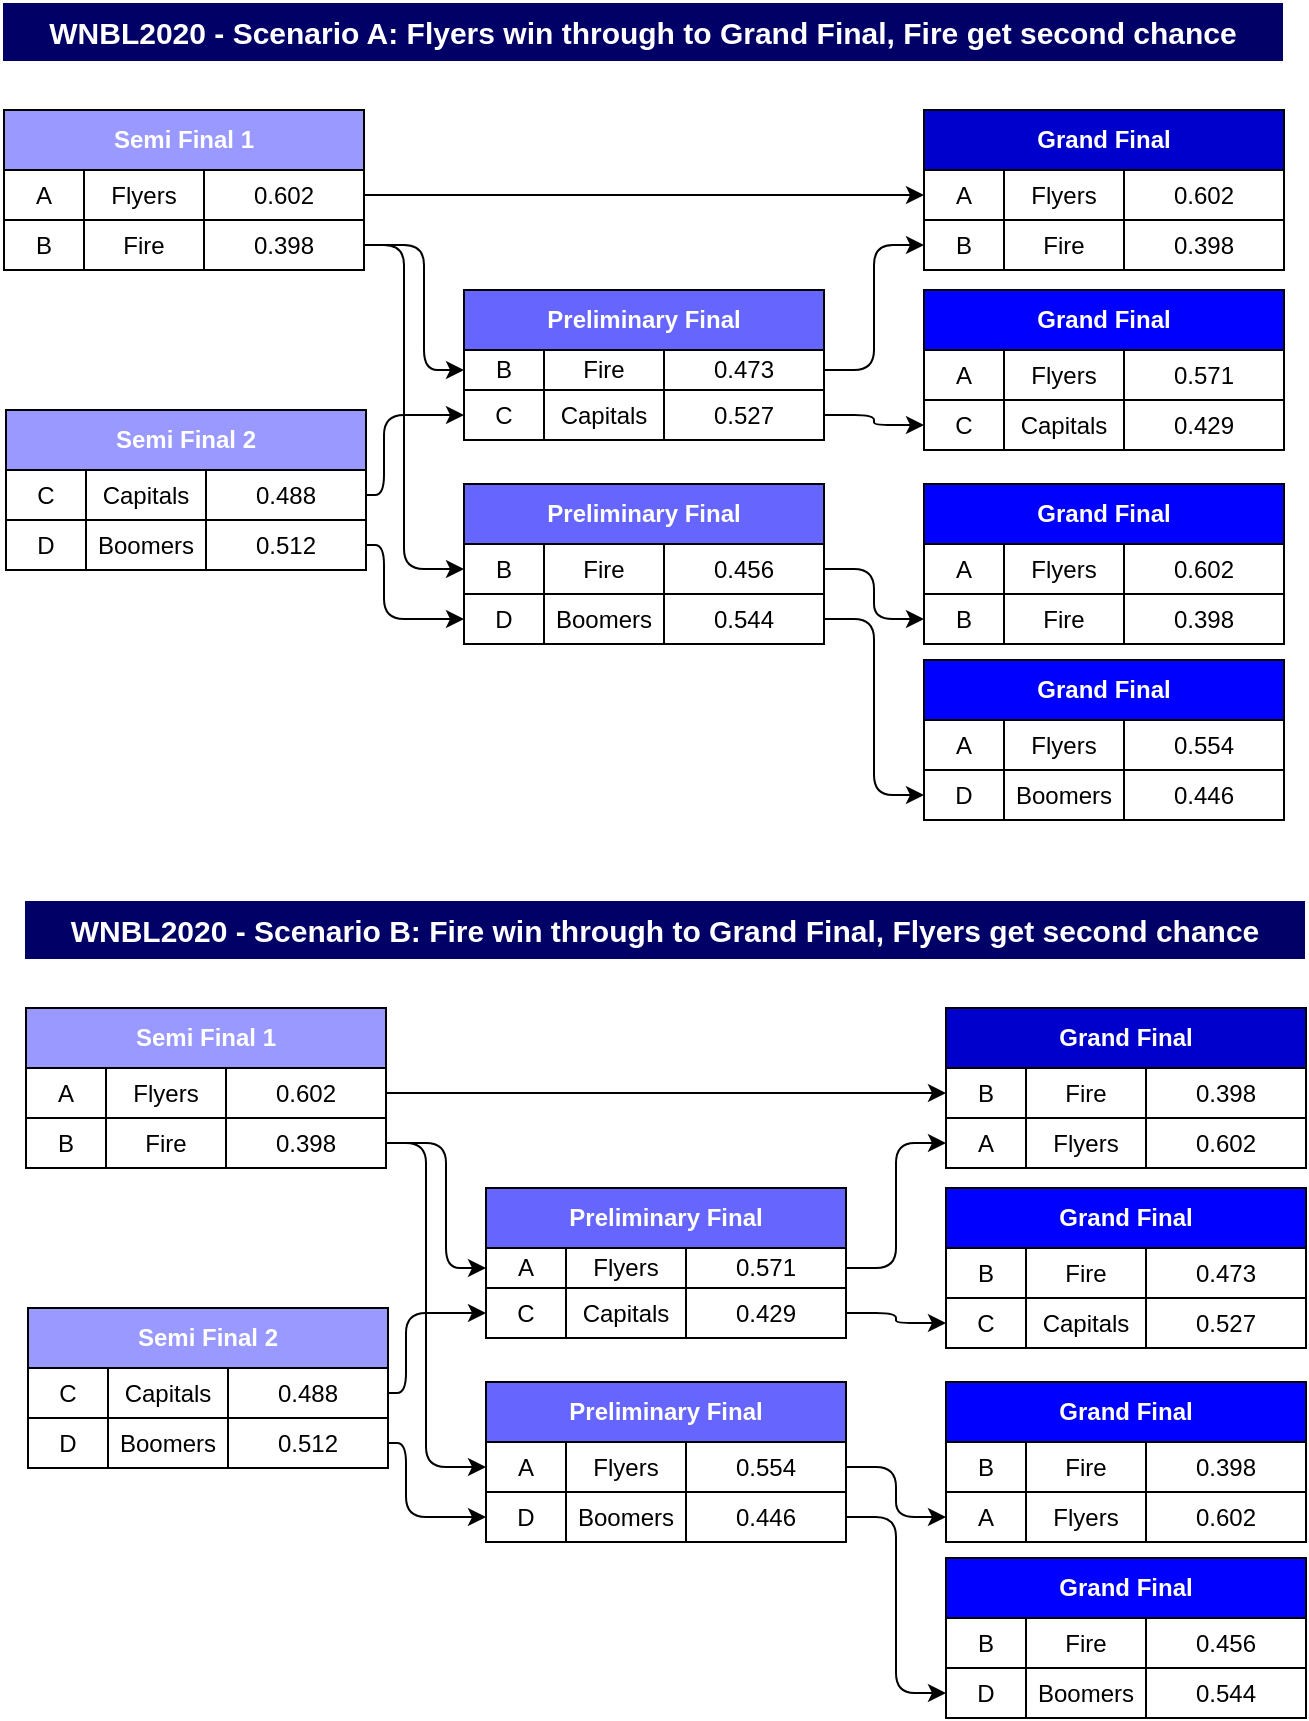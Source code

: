 <mxfile version="13.9.9" type="device"><diagram id="-s04s5UIccbkGPF2qlqy" name="Page-1"><mxGraphModel dx="1086" dy="846" grid="0" gridSize="10" guides="1" tooltips="1" connect="1" arrows="1" fold="1" page="1" pageScale="1" pageWidth="827" pageHeight="1169" math="0" shadow="0"><root><mxCell id="0"/><mxCell id="1" parent="0"/><mxCell id="rZECUO4Jh04icBhuW293-1" value="Semi Final 1" style="shape=table;html=1;whiteSpace=wrap;startSize=30;container=1;collapsible=0;childLayout=tableLayout;fontStyle=1;align=center;fontColor=#FFFFFF;fillColor=#9999FF;" parent="1" vertex="1"><mxGeometry x="30" y="70" width="180" height="80" as="geometry"/></mxCell><mxCell id="rZECUO4Jh04icBhuW293-2" value="" style="shape=partialRectangle;html=1;whiteSpace=wrap;collapsible=0;dropTarget=0;pointerEvents=0;fillColor=none;top=0;left=0;bottom=0;right=0;points=[[0,0.5],[1,0.5]];portConstraint=eastwest;" parent="rZECUO4Jh04icBhuW293-1" vertex="1"><mxGeometry y="30" width="180" height="25" as="geometry"/></mxCell><mxCell id="rZECUO4Jh04icBhuW293-3" value="A" style="shape=partialRectangle;html=1;whiteSpace=wrap;connectable=0;fillColor=none;top=0;left=0;bottom=0;right=0;overflow=hidden;" parent="rZECUO4Jh04icBhuW293-2" vertex="1"><mxGeometry width="40" height="25" as="geometry"/></mxCell><mxCell id="rZECUO4Jh04icBhuW293-4" value="Flyers" style="shape=partialRectangle;html=1;whiteSpace=wrap;connectable=0;fillColor=none;top=0;left=0;bottom=0;right=0;overflow=hidden;" parent="rZECUO4Jh04icBhuW293-2" vertex="1"><mxGeometry x="40" width="60" height="25" as="geometry"/></mxCell><mxCell id="rZECUO4Jh04icBhuW293-5" value="0.602" style="shape=partialRectangle;html=1;whiteSpace=wrap;connectable=0;fillColor=none;top=0;left=0;bottom=0;right=0;overflow=hidden;" parent="rZECUO4Jh04icBhuW293-2" vertex="1"><mxGeometry x="100" width="80" height="25" as="geometry"/></mxCell><mxCell id="rZECUO4Jh04icBhuW293-6" value="" style="shape=partialRectangle;html=1;whiteSpace=wrap;collapsible=0;dropTarget=0;pointerEvents=0;fillColor=none;top=0;left=0;bottom=0;right=0;points=[[0,0.5],[1,0.5]];portConstraint=eastwest;" parent="rZECUO4Jh04icBhuW293-1" vertex="1"><mxGeometry y="55" width="180" height="25" as="geometry"/></mxCell><mxCell id="rZECUO4Jh04icBhuW293-7" value="B" style="shape=partialRectangle;html=1;whiteSpace=wrap;connectable=0;fillColor=none;top=0;left=0;bottom=0;right=0;overflow=hidden;" parent="rZECUO4Jh04icBhuW293-6" vertex="1"><mxGeometry width="40" height="25" as="geometry"/></mxCell><mxCell id="rZECUO4Jh04icBhuW293-8" value="Fire" style="shape=partialRectangle;html=1;whiteSpace=wrap;connectable=0;fillColor=none;top=0;left=0;bottom=0;right=0;overflow=hidden;" parent="rZECUO4Jh04icBhuW293-6" vertex="1"><mxGeometry x="40" width="60" height="25" as="geometry"/></mxCell><mxCell id="rZECUO4Jh04icBhuW293-9" value="0.398" style="shape=partialRectangle;html=1;whiteSpace=wrap;connectable=0;fillColor=none;top=0;left=0;bottom=0;right=0;overflow=hidden;" parent="rZECUO4Jh04icBhuW293-6" vertex="1"><mxGeometry x="100" width="80" height="25" as="geometry"/></mxCell><mxCell id="rZECUO4Jh04icBhuW293-14" value="Semi Final 2" style="shape=table;html=1;whiteSpace=wrap;startSize=30;container=1;collapsible=0;childLayout=tableLayout;fontStyle=1;align=center;fontColor=#FFFFFF;fillColor=#9999FF;" parent="1" vertex="1"><mxGeometry x="31" y="220" width="180" height="80" as="geometry"/></mxCell><mxCell id="rZECUO4Jh04icBhuW293-15" value="" style="shape=partialRectangle;html=1;whiteSpace=wrap;collapsible=0;dropTarget=0;pointerEvents=0;fillColor=none;top=0;left=0;bottom=0;right=0;points=[[0,0.5],[1,0.5]];portConstraint=eastwest;" parent="rZECUO4Jh04icBhuW293-14" vertex="1"><mxGeometry y="30" width="180" height="25" as="geometry"/></mxCell><mxCell id="rZECUO4Jh04icBhuW293-16" value="C" style="shape=partialRectangle;html=1;whiteSpace=wrap;connectable=0;fillColor=none;top=0;left=0;bottom=0;right=0;overflow=hidden;" parent="rZECUO4Jh04icBhuW293-15" vertex="1"><mxGeometry width="40" height="25" as="geometry"/></mxCell><mxCell id="rZECUO4Jh04icBhuW293-17" value="Capitals" style="shape=partialRectangle;html=1;whiteSpace=wrap;connectable=0;fillColor=none;top=0;left=0;bottom=0;right=0;overflow=hidden;" parent="rZECUO4Jh04icBhuW293-15" vertex="1"><mxGeometry x="40" width="60" height="25" as="geometry"/></mxCell><mxCell id="rZECUO4Jh04icBhuW293-18" value="0.488" style="shape=partialRectangle;html=1;whiteSpace=wrap;connectable=0;fillColor=none;top=0;left=0;bottom=0;right=0;overflow=hidden;" parent="rZECUO4Jh04icBhuW293-15" vertex="1"><mxGeometry x="100" width="80" height="25" as="geometry"/></mxCell><mxCell id="rZECUO4Jh04icBhuW293-19" value="" style="shape=partialRectangle;html=1;whiteSpace=wrap;collapsible=0;dropTarget=0;pointerEvents=0;fillColor=none;top=0;left=0;bottom=0;right=0;points=[[0,0.5],[1,0.5]];portConstraint=eastwest;" parent="rZECUO4Jh04icBhuW293-14" vertex="1"><mxGeometry y="55" width="180" height="25" as="geometry"/></mxCell><mxCell id="rZECUO4Jh04icBhuW293-20" value="D" style="shape=partialRectangle;html=1;whiteSpace=wrap;connectable=0;fillColor=none;top=0;left=0;bottom=0;right=0;overflow=hidden;" parent="rZECUO4Jh04icBhuW293-19" vertex="1"><mxGeometry width="40" height="25" as="geometry"/></mxCell><mxCell id="rZECUO4Jh04icBhuW293-21" value="Boomers" style="shape=partialRectangle;html=1;whiteSpace=wrap;connectable=0;fillColor=none;top=0;left=0;bottom=0;right=0;overflow=hidden;" parent="rZECUO4Jh04icBhuW293-19" vertex="1"><mxGeometry x="40" width="60" height="25" as="geometry"/></mxCell><mxCell id="rZECUO4Jh04icBhuW293-22" value="0.512" style="shape=partialRectangle;html=1;whiteSpace=wrap;connectable=0;fillColor=none;top=0;left=0;bottom=0;right=0;overflow=hidden;" parent="rZECUO4Jh04icBhuW293-19" vertex="1"><mxGeometry x="100" width="80" height="25" as="geometry"/></mxCell><mxCell id="rZECUO4Jh04icBhuW293-23" value="Preliminary Final" style="shape=table;html=1;whiteSpace=wrap;startSize=30;container=1;collapsible=0;childLayout=tableLayout;fontStyle=1;align=center;fillColor=#6666FF;fontColor=#FFFFFF;" parent="1" vertex="1"><mxGeometry x="260" y="160" width="180" height="75" as="geometry"/></mxCell><mxCell id="rZECUO4Jh04icBhuW293-24" value="" style="shape=partialRectangle;html=1;whiteSpace=wrap;collapsible=0;dropTarget=0;pointerEvents=0;fillColor=none;top=0;left=0;bottom=0;right=0;points=[[0,0.5],[1,0.5]];portConstraint=eastwest;" parent="rZECUO4Jh04icBhuW293-23" vertex="1"><mxGeometry y="30" width="180" height="20" as="geometry"/></mxCell><mxCell id="rZECUO4Jh04icBhuW293-25" value="B" style="shape=partialRectangle;html=1;whiteSpace=wrap;connectable=0;fillColor=none;top=0;left=0;bottom=0;right=0;overflow=hidden;" parent="rZECUO4Jh04icBhuW293-24" vertex="1"><mxGeometry width="40" height="20" as="geometry"/></mxCell><mxCell id="rZECUO4Jh04icBhuW293-26" value="Fire" style="shape=partialRectangle;html=1;whiteSpace=wrap;connectable=0;fillColor=none;top=0;left=0;bottom=0;right=0;overflow=hidden;" parent="rZECUO4Jh04icBhuW293-24" vertex="1"><mxGeometry x="40" width="60" height="20" as="geometry"/></mxCell><mxCell id="rZECUO4Jh04icBhuW293-27" value="0.473" style="shape=partialRectangle;html=1;whiteSpace=wrap;connectable=0;fillColor=none;top=0;left=0;bottom=0;right=0;overflow=hidden;" parent="rZECUO4Jh04icBhuW293-24" vertex="1"><mxGeometry x="100" width="80" height="20" as="geometry"/></mxCell><mxCell id="rZECUO4Jh04icBhuW293-28" value="" style="shape=partialRectangle;html=1;whiteSpace=wrap;collapsible=0;dropTarget=0;pointerEvents=0;fillColor=none;top=0;left=0;bottom=0;right=0;points=[[0,0.5],[1,0.5]];portConstraint=eastwest;" parent="rZECUO4Jh04icBhuW293-23" vertex="1"><mxGeometry y="50" width="180" height="25" as="geometry"/></mxCell><mxCell id="rZECUO4Jh04icBhuW293-29" value="C" style="shape=partialRectangle;html=1;whiteSpace=wrap;connectable=0;fillColor=none;top=0;left=0;bottom=0;right=0;overflow=hidden;" parent="rZECUO4Jh04icBhuW293-28" vertex="1"><mxGeometry width="40" height="25" as="geometry"/></mxCell><mxCell id="rZECUO4Jh04icBhuW293-30" value="Capitals" style="shape=partialRectangle;html=1;whiteSpace=wrap;connectable=0;fillColor=none;top=0;left=0;bottom=0;right=0;overflow=hidden;" parent="rZECUO4Jh04icBhuW293-28" vertex="1"><mxGeometry x="40" width="60" height="25" as="geometry"/></mxCell><mxCell id="rZECUO4Jh04icBhuW293-31" value="0.527" style="shape=partialRectangle;html=1;whiteSpace=wrap;connectable=0;fillColor=none;top=0;left=0;bottom=0;right=0;overflow=hidden;" parent="rZECUO4Jh04icBhuW293-28" vertex="1"><mxGeometry x="100" width="80" height="25" as="geometry"/></mxCell><mxCell id="rZECUO4Jh04icBhuW293-32" value="Preliminary Final" style="shape=table;html=1;whiteSpace=wrap;startSize=30;container=1;collapsible=0;childLayout=tableLayout;fontStyle=1;align=center;fillColor=#6666FF;fontColor=#FFFFFF;" parent="1" vertex="1"><mxGeometry x="260" y="257" width="180" height="80" as="geometry"/></mxCell><mxCell id="rZECUO4Jh04icBhuW293-33" value="" style="shape=partialRectangle;html=1;whiteSpace=wrap;collapsible=0;dropTarget=0;pointerEvents=0;fillColor=none;top=0;left=0;bottom=0;right=0;points=[[0,0.5],[1,0.5]];portConstraint=eastwest;" parent="rZECUO4Jh04icBhuW293-32" vertex="1"><mxGeometry y="30" width="180" height="25" as="geometry"/></mxCell><mxCell id="rZECUO4Jh04icBhuW293-34" value="B" style="shape=partialRectangle;html=1;whiteSpace=wrap;connectable=0;fillColor=none;top=0;left=0;bottom=0;right=0;overflow=hidden;" parent="rZECUO4Jh04icBhuW293-33" vertex="1"><mxGeometry width="40" height="25" as="geometry"/></mxCell><mxCell id="rZECUO4Jh04icBhuW293-35" value="Fire" style="shape=partialRectangle;html=1;whiteSpace=wrap;connectable=0;fillColor=none;top=0;left=0;bottom=0;right=0;overflow=hidden;" parent="rZECUO4Jh04icBhuW293-33" vertex="1"><mxGeometry x="40" width="60" height="25" as="geometry"/></mxCell><mxCell id="rZECUO4Jh04icBhuW293-36" value="0.456" style="shape=partialRectangle;html=1;whiteSpace=wrap;connectable=0;fillColor=none;top=0;left=0;bottom=0;right=0;overflow=hidden;" parent="rZECUO4Jh04icBhuW293-33" vertex="1"><mxGeometry x="100" width="80" height="25" as="geometry"/></mxCell><mxCell id="rZECUO4Jh04icBhuW293-37" value="" style="shape=partialRectangle;html=1;whiteSpace=wrap;collapsible=0;dropTarget=0;pointerEvents=0;fillColor=none;top=0;left=0;bottom=0;right=0;points=[[0,0.5],[1,0.5]];portConstraint=eastwest;" parent="rZECUO4Jh04icBhuW293-32" vertex="1"><mxGeometry y="55" width="180" height="25" as="geometry"/></mxCell><mxCell id="rZECUO4Jh04icBhuW293-38" value="D" style="shape=partialRectangle;html=1;whiteSpace=wrap;connectable=0;fillColor=none;top=0;left=0;bottom=0;right=0;overflow=hidden;" parent="rZECUO4Jh04icBhuW293-37" vertex="1"><mxGeometry width="40" height="25" as="geometry"/></mxCell><mxCell id="rZECUO4Jh04icBhuW293-39" value="Boomers&lt;span style=&quot;color: rgba(0 , 0 , 0 , 0) ; font-family: monospace ; font-size: 0px&quot;&gt;%3CmxGraphModel%3E%3Croot%3E%3CmxCell%20id%3D%220%22%2F%3E%3CmxCell%20id%3D%221%22%20parent%3D%220%22%2F%3E%3CmxCell%20id%3D%222%22%20value%3D%22Prelinary%20Final%22%20style%3D%22shape%3Dtable%3Bhtml%3D1%3BwhiteSpace%3Dwrap%3BstartSize%3D30%3Bcontainer%3D1%3Bcollapsible%3D0%3BchildLayout%3DtableLayout%3BfontStyle%3D1%3Balign%3Dcenter%3B%22%20vertex%3D%221%22%20parent%3D%221%22%3E%3CmxGeometry%20x%3D%22260%22%20y%3D%2270%22%20width%3D%22180%22%20height%3D%2280%22%20as%3D%22geometry%22%2F%3E%3C%2FmxCell%3E%3CmxCell%20id%3D%223%22%20value%3D%22%22%20style%3D%22shape%3DpartialRectangle%3Bhtml%3D1%3BwhiteSpace%3Dwrap%3Bcollapsible%3D0%3BdropTarget%3D0%3BpointerEvents%3D0%3BfillColor%3Dnone%3Btop%3D0%3Bleft%3D0%3Bbottom%3D0%3Bright%3D0%3Bpoints%3D%5B%5B0%2C0.5%5D%2C%5B1%2C0.5%5D%5D%3BportConstraint%3Deastwest%3B%22%20vertex%3D%221%22%20parent%3D%222%22%3E%3CmxGeometry%20y%3D%2230%22%20width%3D%22180%22%20height%3D%2225%22%20as%3D%22geometry%22%2F%3E%3C%2FmxCell%3E%3CmxCell%20id%3D%224%22%20value%3D%22B%22%20style%3D%22shape%3DpartialRectangle%3Bhtml%3D1%3BwhiteSpace%3Dwrap%3Bconnectable%3D0%3BfillColor%3Dnone%3Btop%3D0%3Bleft%3D0%3Bbottom%3D0%3Bright%3D0%3Boverflow%3Dhidden%3B%22%20vertex%3D%221%22%20parent%3D%223%22%3E%3CmxGeometry%20width%3D%2240%22%20height%3D%2225%22%20as%3D%22geometry%22%2F%3E%3C%2FmxCell%3E%3CmxCell%20id%3D%225%22%20value%3D%22Fire%22%20style%3D%22shape%3DpartialRectangle%3Bhtml%3D1%3BwhiteSpace%3Dwrap%3Bconnectable%3D0%3BfillColor%3Dnone%3Btop%3D0%3Bleft%3D0%3Bbottom%3D0%3Bright%3D0%3Boverflow%3Dhidden%3B%22%20vertex%3D%221%22%20parent%3D%223%22%3E%3CmxGeometry%20x%3D%2240%22%20width%3D%2260%22%20height%3D%2225%22%20as%3D%22geometry%22%2F%3E%3C%2FmxCell%3E%3CmxCell%20id%3D%226%22%20value%3D%22%22%20style%3D%22shape%3DpartialRectangle%3Bhtml%3D1%3BwhiteSpace%3Dwrap%3Bconnectable%3D0%3BfillColor%3Dnone%3Btop%3D0%3Bleft%3D0%3Bbottom%3D0%3Bright%3D0%3Boverflow%3Dhidden%3B%22%20vertex%3D%221%22%20parent%3D%223%22%3E%3CmxGeometry%20x%3D%22100%22%20width%3D%2280%22%20height%3D%2225%22%20as%3D%22geometry%22%2F%3E%3C%2FmxCell%3E%3CmxCell%20id%3D%227%22%20value%3D%22%22%20style%3D%22shape%3DpartialRectangle%3Bhtml%3D1%3BwhiteSpace%3Dwrap%3Bcollapsible%3D0%3BdropTarget%3D0%3BpointerEvents%3D0%3BfillColor%3Dnone%3Btop%3D0%3Bleft%3D0%3Bbottom%3D0%3Bright%3D0%3Bpoints%3D%5B%5B0%2C0.5%5D%2C%5B1%2C0.5%5D%5D%3BportConstraint%3Deastwest%3B%22%20vertex%3D%221%22%20parent%3D%222%22%3E%3CmxGeometry%20y%3D%2255%22%20width%3D%22180%22%20height%3D%2225%22%20as%3D%22geometry%22%2F%3E%3C%2FmxCell%3E%3CmxCell%20id%3D%228%22%20value%3D%22C%22%20style%3D%22shape%3DpartialRectangle%3Bhtml%3D1%3BwhiteSpace%3Dwrap%3Bconnectable%3D0%3BfillColor%3Dnone%3Btop%3D0%3Bleft%3D0%3Bbottom%3D0%3Bright%3D0%3Boverflow%3Dhidden%3B%22%20vertex%3D%221%22%20parent%3D%227%22%3E%3CmxGeometry%20width%3D%2240%22%20height%3D%2225%22%20as%3D%22geometry%22%2F%3E%3C%2FmxCell%3E%3CmxCell%20id%3D%229%22%20value%3D%22Capitals%22%20style%3D%22shape%3DpartialRectangle%3Bhtml%3D1%3BwhiteSpace%3Dwrap%3Bconnectable%3D0%3BfillColor%3Dnone%3Btop%3D0%3Bleft%3D0%3Bbottom%3D0%3Bright%3D0%3Boverflow%3Dhidden%3B%22%20vertex%3D%221%22%20parent%3D%227%22%3E%3CmxGeometry%20x%3D%2240%22%20width%3D%2260%22%20height%3D%2225%22%20as%3D%22geometry%22%2F%3E%3C%2FmxCell%3E%3CmxCell%20id%3D%2210%22%20value%3D%22%22%20style%3D%22shape%3DpartialRectangle%3Bhtml%3D1%3BwhiteSpace%3Dwrap%3Bconnectable%3D0%3BfillColor%3Dnone%3Btop%3D0%3Bleft%3D0%3Bbottom%3D0%3Bright%3D0%3Boverflow%3Dhidden%3B%22%20vertex%3D%221%22%20parent%3D%227%22%3E%3CmxGeometry%20x%3D%22100%22%20width%3D%2280%22%20height%3D%2225%22%20as%3D%22geometry%22%2F%3E%3C%2FmxCell%3E%3C%2Froot%3E%3C%2FmxGraphModel%3E&lt;/span&gt;" style="shape=partialRectangle;html=1;whiteSpace=wrap;connectable=0;fillColor=none;top=0;left=0;bottom=0;right=0;overflow=hidden;" parent="rZECUO4Jh04icBhuW293-37" vertex="1"><mxGeometry x="40" width="60" height="25" as="geometry"/></mxCell><mxCell id="rZECUO4Jh04icBhuW293-40" value="0.544" style="shape=partialRectangle;html=1;whiteSpace=wrap;connectable=0;fillColor=none;top=0;left=0;bottom=0;right=0;overflow=hidden;" parent="rZECUO4Jh04icBhuW293-37" vertex="1"><mxGeometry x="100" width="80" height="25" as="geometry"/></mxCell><mxCell id="rZECUO4Jh04icBhuW293-41" value="Grand Final" style="shape=table;html=1;whiteSpace=wrap;startSize=30;container=1;collapsible=0;childLayout=tableLayout;fontStyle=1;align=center;fillColor=#0000CC;fontColor=#FFFFFF;" parent="1" vertex="1"><mxGeometry x="490" y="70" width="180" height="80" as="geometry"/></mxCell><mxCell id="rZECUO4Jh04icBhuW293-42" value="" style="shape=partialRectangle;html=1;whiteSpace=wrap;collapsible=0;dropTarget=0;pointerEvents=0;fillColor=none;top=0;left=0;bottom=0;right=0;points=[[0,0.5],[1,0.5]];portConstraint=eastwest;" parent="rZECUO4Jh04icBhuW293-41" vertex="1"><mxGeometry y="30" width="180" height="25" as="geometry"/></mxCell><mxCell id="rZECUO4Jh04icBhuW293-43" value="A" style="shape=partialRectangle;html=1;whiteSpace=wrap;connectable=0;fillColor=none;top=0;left=0;bottom=0;right=0;overflow=hidden;" parent="rZECUO4Jh04icBhuW293-42" vertex="1"><mxGeometry width="40" height="25" as="geometry"/></mxCell><mxCell id="rZECUO4Jh04icBhuW293-44" value="Flyers" style="shape=partialRectangle;html=1;whiteSpace=wrap;connectable=0;fillColor=none;top=0;left=0;bottom=0;right=0;overflow=hidden;" parent="rZECUO4Jh04icBhuW293-42" vertex="1"><mxGeometry x="40" width="60" height="25" as="geometry"/></mxCell><mxCell id="rZECUO4Jh04icBhuW293-45" value="0.602" style="shape=partialRectangle;html=1;whiteSpace=wrap;connectable=0;fillColor=none;top=0;left=0;bottom=0;right=0;overflow=hidden;" parent="rZECUO4Jh04icBhuW293-42" vertex="1"><mxGeometry x="100" width="80" height="25" as="geometry"/></mxCell><mxCell id="rZECUO4Jh04icBhuW293-46" value="" style="shape=partialRectangle;html=1;whiteSpace=wrap;collapsible=0;dropTarget=0;pointerEvents=0;fillColor=none;top=0;left=0;bottom=0;right=0;points=[[0,0.5],[1,0.5]];portConstraint=eastwest;" parent="rZECUO4Jh04icBhuW293-41" vertex="1"><mxGeometry y="55" width="180" height="25" as="geometry"/></mxCell><mxCell id="rZECUO4Jh04icBhuW293-47" value="B" style="shape=partialRectangle;html=1;whiteSpace=wrap;connectable=0;fillColor=none;top=0;left=0;bottom=0;right=0;overflow=hidden;" parent="rZECUO4Jh04icBhuW293-46" vertex="1"><mxGeometry width="40" height="25" as="geometry"/></mxCell><mxCell id="rZECUO4Jh04icBhuW293-48" value="Fire" style="shape=partialRectangle;html=1;whiteSpace=wrap;connectable=0;fillColor=none;top=0;left=0;bottom=0;right=0;overflow=hidden;" parent="rZECUO4Jh04icBhuW293-46" vertex="1"><mxGeometry x="40" width="60" height="25" as="geometry"/></mxCell><mxCell id="rZECUO4Jh04icBhuW293-49" value="0.398" style="shape=partialRectangle;html=1;whiteSpace=wrap;connectable=0;fillColor=none;top=0;left=0;bottom=0;right=0;overflow=hidden;" parent="rZECUO4Jh04icBhuW293-46" vertex="1"><mxGeometry x="100" width="80" height="25" as="geometry"/></mxCell><mxCell id="rZECUO4Jh04icBhuW293-50" value="Grand Final" style="shape=table;html=1;whiteSpace=wrap;startSize=30;container=1;collapsible=0;childLayout=tableLayout;fontStyle=1;align=center;fillColor=#0000FF;fontColor=#FFFFFF;" parent="1" vertex="1"><mxGeometry x="490" y="160" width="180" height="80" as="geometry"/></mxCell><mxCell id="rZECUO4Jh04icBhuW293-51" value="" style="shape=partialRectangle;html=1;whiteSpace=wrap;collapsible=0;dropTarget=0;pointerEvents=0;fillColor=none;top=0;left=0;bottom=0;right=0;points=[[0,0.5],[1,0.5]];portConstraint=eastwest;" parent="rZECUO4Jh04icBhuW293-50" vertex="1"><mxGeometry y="30" width="180" height="25" as="geometry"/></mxCell><mxCell id="rZECUO4Jh04icBhuW293-52" value="A" style="shape=partialRectangle;html=1;whiteSpace=wrap;connectable=0;fillColor=none;top=0;left=0;bottom=0;right=0;overflow=hidden;" parent="rZECUO4Jh04icBhuW293-51" vertex="1"><mxGeometry width="40" height="25" as="geometry"/></mxCell><mxCell id="rZECUO4Jh04icBhuW293-53" value="Flyers" style="shape=partialRectangle;html=1;whiteSpace=wrap;connectable=0;fillColor=none;top=0;left=0;bottom=0;right=0;overflow=hidden;" parent="rZECUO4Jh04icBhuW293-51" vertex="1"><mxGeometry x="40" width="60" height="25" as="geometry"/></mxCell><mxCell id="rZECUO4Jh04icBhuW293-54" value="0.571" style="shape=partialRectangle;html=1;whiteSpace=wrap;connectable=0;fillColor=none;top=0;left=0;bottom=0;right=0;overflow=hidden;" parent="rZECUO4Jh04icBhuW293-51" vertex="1"><mxGeometry x="100" width="80" height="25" as="geometry"/></mxCell><mxCell id="rZECUO4Jh04icBhuW293-55" value="" style="shape=partialRectangle;html=1;whiteSpace=wrap;collapsible=0;dropTarget=0;pointerEvents=0;fillColor=none;top=0;left=0;bottom=0;right=0;points=[[0,0.5],[1,0.5]];portConstraint=eastwest;" parent="rZECUO4Jh04icBhuW293-50" vertex="1"><mxGeometry y="55" width="180" height="25" as="geometry"/></mxCell><mxCell id="rZECUO4Jh04icBhuW293-56" value="C" style="shape=partialRectangle;html=1;whiteSpace=wrap;connectable=0;fillColor=none;top=0;left=0;bottom=0;right=0;overflow=hidden;" parent="rZECUO4Jh04icBhuW293-55" vertex="1"><mxGeometry width="40" height="25" as="geometry"/></mxCell><mxCell id="rZECUO4Jh04icBhuW293-57" value="Capitals" style="shape=partialRectangle;html=1;whiteSpace=wrap;connectable=0;fillColor=none;top=0;left=0;bottom=0;right=0;overflow=hidden;" parent="rZECUO4Jh04icBhuW293-55" vertex="1"><mxGeometry x="40" width="60" height="25" as="geometry"/></mxCell><mxCell id="rZECUO4Jh04icBhuW293-58" value="0.429" style="shape=partialRectangle;html=1;whiteSpace=wrap;connectable=0;fillColor=none;top=0;left=0;bottom=0;right=0;overflow=hidden;" parent="rZECUO4Jh04icBhuW293-55" vertex="1"><mxGeometry x="100" width="80" height="25" as="geometry"/></mxCell><mxCell id="rZECUO4Jh04icBhuW293-59" value="Grand Final" style="shape=table;html=1;whiteSpace=wrap;startSize=30;container=1;collapsible=0;childLayout=tableLayout;fontStyle=1;align=center;fillColor=#0000FF;fontColor=#FFFFFF;" parent="1" vertex="1"><mxGeometry x="490" y="257" width="180" height="80" as="geometry"/></mxCell><mxCell id="rZECUO4Jh04icBhuW293-60" value="" style="shape=partialRectangle;html=1;whiteSpace=wrap;collapsible=0;dropTarget=0;pointerEvents=0;fillColor=none;top=0;left=0;bottom=0;right=0;points=[[0,0.5],[1,0.5]];portConstraint=eastwest;" parent="rZECUO4Jh04icBhuW293-59" vertex="1"><mxGeometry y="30" width="180" height="25" as="geometry"/></mxCell><mxCell id="rZECUO4Jh04icBhuW293-61" value="A" style="shape=partialRectangle;html=1;whiteSpace=wrap;connectable=0;fillColor=none;top=0;left=0;bottom=0;right=0;overflow=hidden;" parent="rZECUO4Jh04icBhuW293-60" vertex="1"><mxGeometry width="40" height="25" as="geometry"/></mxCell><mxCell id="rZECUO4Jh04icBhuW293-62" value="Flyers" style="shape=partialRectangle;html=1;whiteSpace=wrap;connectable=0;fillColor=none;top=0;left=0;bottom=0;right=0;overflow=hidden;" parent="rZECUO4Jh04icBhuW293-60" vertex="1"><mxGeometry x="40" width="60" height="25" as="geometry"/></mxCell><mxCell id="rZECUO4Jh04icBhuW293-63" value="0.602" style="shape=partialRectangle;html=1;whiteSpace=wrap;connectable=0;fillColor=none;top=0;left=0;bottom=0;right=0;overflow=hidden;" parent="rZECUO4Jh04icBhuW293-60" vertex="1"><mxGeometry x="100" width="80" height="25" as="geometry"/></mxCell><mxCell id="rZECUO4Jh04icBhuW293-64" value="" style="shape=partialRectangle;html=1;whiteSpace=wrap;collapsible=0;dropTarget=0;pointerEvents=0;fillColor=none;top=0;left=0;bottom=0;right=0;points=[[0,0.5],[1,0.5]];portConstraint=eastwest;" parent="rZECUO4Jh04icBhuW293-59" vertex="1"><mxGeometry y="55" width="180" height="25" as="geometry"/></mxCell><mxCell id="rZECUO4Jh04icBhuW293-65" value="B" style="shape=partialRectangle;html=1;whiteSpace=wrap;connectable=0;fillColor=none;top=0;left=0;bottom=0;right=0;overflow=hidden;" parent="rZECUO4Jh04icBhuW293-64" vertex="1"><mxGeometry width="40" height="25" as="geometry"/></mxCell><mxCell id="rZECUO4Jh04icBhuW293-66" value="Fire" style="shape=partialRectangle;html=1;whiteSpace=wrap;connectable=0;fillColor=none;top=0;left=0;bottom=0;right=0;overflow=hidden;" parent="rZECUO4Jh04icBhuW293-64" vertex="1"><mxGeometry x="40" width="60" height="25" as="geometry"/></mxCell><mxCell id="rZECUO4Jh04icBhuW293-67" value="0.398" style="shape=partialRectangle;html=1;whiteSpace=wrap;connectable=0;fillColor=none;top=0;left=0;bottom=0;right=0;overflow=hidden;" parent="rZECUO4Jh04icBhuW293-64" vertex="1"><mxGeometry x="100" width="80" height="25" as="geometry"/></mxCell><mxCell id="rZECUO4Jh04icBhuW293-68" value="Grand Final" style="shape=table;html=1;whiteSpace=wrap;startSize=30;container=1;collapsible=0;childLayout=tableLayout;fontStyle=1;align=center;fillColor=#0000FF;fontColor=#FFFFFF;" parent="1" vertex="1"><mxGeometry x="490" y="345" width="180" height="80" as="geometry"/></mxCell><mxCell id="rZECUO4Jh04icBhuW293-69" value="" style="shape=partialRectangle;html=1;whiteSpace=wrap;collapsible=0;dropTarget=0;pointerEvents=0;fillColor=none;top=0;left=0;bottom=0;right=0;points=[[0,0.5],[1,0.5]];portConstraint=eastwest;" parent="rZECUO4Jh04icBhuW293-68" vertex="1"><mxGeometry y="30" width="180" height="25" as="geometry"/></mxCell><mxCell id="rZECUO4Jh04icBhuW293-70" value="A" style="shape=partialRectangle;html=1;whiteSpace=wrap;connectable=0;fillColor=none;top=0;left=0;bottom=0;right=0;overflow=hidden;" parent="rZECUO4Jh04icBhuW293-69" vertex="1"><mxGeometry width="40" height="25" as="geometry"/></mxCell><mxCell id="rZECUO4Jh04icBhuW293-71" value="Flyers" style="shape=partialRectangle;html=1;whiteSpace=wrap;connectable=0;fillColor=none;top=0;left=0;bottom=0;right=0;overflow=hidden;" parent="rZECUO4Jh04icBhuW293-69" vertex="1"><mxGeometry x="40" width="60" height="25" as="geometry"/></mxCell><mxCell id="rZECUO4Jh04icBhuW293-72" value="0.554" style="shape=partialRectangle;html=1;whiteSpace=wrap;connectable=0;fillColor=none;top=0;left=0;bottom=0;right=0;overflow=hidden;" parent="rZECUO4Jh04icBhuW293-69" vertex="1"><mxGeometry x="100" width="80" height="25" as="geometry"/></mxCell><mxCell id="rZECUO4Jh04icBhuW293-73" value="" style="shape=partialRectangle;html=1;whiteSpace=wrap;collapsible=0;dropTarget=0;pointerEvents=0;fillColor=none;top=0;left=0;bottom=0;right=0;points=[[0,0.5],[1,0.5]];portConstraint=eastwest;" parent="rZECUO4Jh04icBhuW293-68" vertex="1"><mxGeometry y="55" width="180" height="25" as="geometry"/></mxCell><mxCell id="rZECUO4Jh04icBhuW293-74" value="D" style="shape=partialRectangle;html=1;whiteSpace=wrap;connectable=0;fillColor=none;top=0;left=0;bottom=0;right=0;overflow=hidden;" parent="rZECUO4Jh04icBhuW293-73" vertex="1"><mxGeometry width="40" height="25" as="geometry"/></mxCell><mxCell id="rZECUO4Jh04icBhuW293-75" value="Boomers" style="shape=partialRectangle;html=1;whiteSpace=wrap;connectable=0;fillColor=none;top=0;left=0;bottom=0;right=0;overflow=hidden;" parent="rZECUO4Jh04icBhuW293-73" vertex="1"><mxGeometry x="40" width="60" height="25" as="geometry"/></mxCell><mxCell id="rZECUO4Jh04icBhuW293-76" value="0.446" style="shape=partialRectangle;html=1;whiteSpace=wrap;connectable=0;fillColor=none;top=0;left=0;bottom=0;right=0;overflow=hidden;" parent="rZECUO4Jh04icBhuW293-73" vertex="1"><mxGeometry x="100" width="80" height="25" as="geometry"/></mxCell><mxCell id="rZECUO4Jh04icBhuW293-78" value="" style="edgeStyle=elbowEdgeStyle;elbow=horizontal;endArrow=classic;html=1;entryX=0;entryY=0.5;entryDx=0;entryDy=0;exitX=1;exitY=0.5;exitDx=0;exitDy=0;" parent="1" source="rZECUO4Jh04icBhuW293-6" target="rZECUO4Jh04icBhuW293-24" edge="1"><mxGeometry width="50" height="50" relative="1" as="geometry"><mxPoint x="210" y="197" as="sourcePoint"/><mxPoint x="240" y="177" as="targetPoint"/><Array as="points"><mxPoint x="240" y="207"/></Array></mxGeometry></mxCell><mxCell id="rZECUO4Jh04icBhuW293-79" value="" style="edgeStyle=elbowEdgeStyle;elbow=horizontal;endArrow=classic;html=1;exitX=1;exitY=0.5;exitDx=0;exitDy=0;" parent="1" source="rZECUO4Jh04icBhuW293-6" target="rZECUO4Jh04icBhuW293-33" edge="1"><mxGeometry width="50" height="50" relative="1" as="geometry"><mxPoint x="350" y="377" as="sourcePoint"/><mxPoint x="400" y="327" as="targetPoint"/><Array as="points"><mxPoint x="230" y="277"/></Array></mxGeometry></mxCell><mxCell id="rZECUO4Jh04icBhuW293-80" value="" style="edgeStyle=elbowEdgeStyle;elbow=horizontal;endArrow=classic;html=1;exitX=1;exitY=0.5;exitDx=0;exitDy=0;entryX=0;entryY=0.5;entryDx=0;entryDy=0;" parent="1" source="rZECUO4Jh04icBhuW293-15" target="rZECUO4Jh04icBhuW293-28" edge="1"><mxGeometry width="50" height="50" relative="1" as="geometry"><mxPoint x="210" y="317" as="sourcePoint"/><mxPoint x="260" y="267" as="targetPoint"/><Array as="points"><mxPoint x="220" y="220"/></Array></mxGeometry></mxCell><mxCell id="rZECUO4Jh04icBhuW293-81" value="" style="edgeStyle=elbowEdgeStyle;elbow=horizontal;endArrow=classic;html=1;entryX=0;entryY=0.5;entryDx=0;entryDy=0;exitX=1;exitY=0.5;exitDx=0;exitDy=0;" parent="1" source="rZECUO4Jh04icBhuW293-33" target="rZECUO4Jh04icBhuW293-64" edge="1"><mxGeometry width="50" height="50" relative="1" as="geometry"><mxPoint x="440" y="360" as="sourcePoint"/><mxPoint x="490" y="310" as="targetPoint"/></mxGeometry></mxCell><mxCell id="rZECUO4Jh04icBhuW293-82" value="" style="edgeStyle=elbowEdgeStyle;elbow=horizontal;endArrow=classic;html=1;exitX=1;exitY=0.5;exitDx=0;exitDy=0;entryX=0;entryY=0.5;entryDx=0;entryDy=0;" parent="1" source="rZECUO4Jh04icBhuW293-19" target="rZECUO4Jh04icBhuW293-37" edge="1"><mxGeometry width="50" height="50" relative="1" as="geometry"><mxPoint x="210" y="367" as="sourcePoint"/><mxPoint x="260" y="317" as="targetPoint"/><Array as="points"><mxPoint x="220" y="300"/></Array></mxGeometry></mxCell><mxCell id="rZECUO4Jh04icBhuW293-83" value="" style="edgeStyle=elbowEdgeStyle;elbow=horizontal;endArrow=classic;html=1;entryX=0;entryY=0.5;entryDx=0;entryDy=0;exitX=1;exitY=0.5;exitDx=0;exitDy=0;" parent="1" source="rZECUO4Jh04icBhuW293-24" target="rZECUO4Jh04icBhuW293-46" edge="1"><mxGeometry width="50" height="50" relative="1" as="geometry"><mxPoint x="440" y="220" as="sourcePoint"/><mxPoint x="490" y="170" as="targetPoint"/></mxGeometry></mxCell><mxCell id="rZECUO4Jh04icBhuW293-84" value="" style="edgeStyle=elbowEdgeStyle;elbow=horizontal;endArrow=classic;html=1;exitX=1;exitY=0.5;exitDx=0;exitDy=0;" parent="1" source="rZECUO4Jh04icBhuW293-2" target="rZECUO4Jh04icBhuW293-42" edge="1"><mxGeometry width="50" height="50" relative="1" as="geometry"><mxPoint x="210" y="187" as="sourcePoint"/><mxPoint x="260" y="137" as="targetPoint"/></mxGeometry></mxCell><mxCell id="rZECUO4Jh04icBhuW293-85" value="" style="edgeStyle=elbowEdgeStyle;elbow=horizontal;endArrow=classic;html=1;entryX=0;entryY=0.5;entryDx=0;entryDy=0;exitX=1;exitY=0.5;exitDx=0;exitDy=0;" parent="1" source="rZECUO4Jh04icBhuW293-28" target="rZECUO4Jh04icBhuW293-55" edge="1"><mxGeometry width="50" height="50" relative="1" as="geometry"><mxPoint x="440" y="242" as="sourcePoint"/><mxPoint x="490" y="192" as="targetPoint"/></mxGeometry></mxCell><mxCell id="rZECUO4Jh04icBhuW293-86" value="" style="edgeStyle=elbowEdgeStyle;elbow=horizontal;endArrow=classic;html=1;entryX=0;entryY=0.5;entryDx=0;entryDy=0;exitX=1;exitY=0.5;exitDx=0;exitDy=0;" parent="1" source="rZECUO4Jh04icBhuW293-37" target="rZECUO4Jh04icBhuW293-73" edge="1"><mxGeometry width="50" height="50" relative="1" as="geometry"><mxPoint x="440" y="387" as="sourcePoint"/><mxPoint x="490" y="337" as="targetPoint"/></mxGeometry></mxCell><mxCell id="rZECUO4Jh04icBhuW293-87" value="WNBL2020 - Scenario A: Flyers win through to Grand Final, Fire get second chance" style="rounded=0;whiteSpace=wrap;html=1;strokeColor=#FFFFFF;fontStyle=1;fillColor=#000066;fontColor=#FFFFFF;fontSize=15;" parent="1" vertex="1"><mxGeometry x="29" y="16" width="641" height="30" as="geometry"/></mxCell><mxCell id="H-xmk2kKyACGyJf6XElS-1" value="Semi Final 1" style="shape=table;html=1;whiteSpace=wrap;startSize=30;container=1;collapsible=0;childLayout=tableLayout;fontStyle=1;align=center;fontColor=#FFFFFF;fillColor=#9999FF;" vertex="1" parent="1"><mxGeometry x="41" y="519" width="180" height="80" as="geometry"/></mxCell><mxCell id="H-xmk2kKyACGyJf6XElS-2" value="" style="shape=partialRectangle;html=1;whiteSpace=wrap;collapsible=0;dropTarget=0;pointerEvents=0;fillColor=none;top=0;left=0;bottom=0;right=0;points=[[0,0.5],[1,0.5]];portConstraint=eastwest;" vertex="1" parent="H-xmk2kKyACGyJf6XElS-1"><mxGeometry y="30" width="180" height="25" as="geometry"/></mxCell><mxCell id="H-xmk2kKyACGyJf6XElS-3" value="A" style="shape=partialRectangle;html=1;whiteSpace=wrap;connectable=0;fillColor=none;top=0;left=0;bottom=0;right=0;overflow=hidden;" vertex="1" parent="H-xmk2kKyACGyJf6XElS-2"><mxGeometry width="40" height="25" as="geometry"/></mxCell><mxCell id="H-xmk2kKyACGyJf6XElS-4" value="Flyers" style="shape=partialRectangle;html=1;whiteSpace=wrap;connectable=0;fillColor=none;top=0;left=0;bottom=0;right=0;overflow=hidden;" vertex="1" parent="H-xmk2kKyACGyJf6XElS-2"><mxGeometry x="40" width="60" height="25" as="geometry"/></mxCell><mxCell id="H-xmk2kKyACGyJf6XElS-5" value="0.602" style="shape=partialRectangle;html=1;whiteSpace=wrap;connectable=0;fillColor=none;top=0;left=0;bottom=0;right=0;overflow=hidden;" vertex="1" parent="H-xmk2kKyACGyJf6XElS-2"><mxGeometry x="100" width="80" height="25" as="geometry"/></mxCell><mxCell id="H-xmk2kKyACGyJf6XElS-6" value="" style="shape=partialRectangle;html=1;whiteSpace=wrap;collapsible=0;dropTarget=0;pointerEvents=0;fillColor=none;top=0;left=0;bottom=0;right=0;points=[[0,0.5],[1,0.5]];portConstraint=eastwest;" vertex="1" parent="H-xmk2kKyACGyJf6XElS-1"><mxGeometry y="55" width="180" height="25" as="geometry"/></mxCell><mxCell id="H-xmk2kKyACGyJf6XElS-7" value="B" style="shape=partialRectangle;html=1;whiteSpace=wrap;connectable=0;fillColor=none;top=0;left=0;bottom=0;right=0;overflow=hidden;" vertex="1" parent="H-xmk2kKyACGyJf6XElS-6"><mxGeometry width="40" height="25" as="geometry"/></mxCell><mxCell id="H-xmk2kKyACGyJf6XElS-8" value="Fire" style="shape=partialRectangle;html=1;whiteSpace=wrap;connectable=0;fillColor=none;top=0;left=0;bottom=0;right=0;overflow=hidden;" vertex="1" parent="H-xmk2kKyACGyJf6XElS-6"><mxGeometry x="40" width="60" height="25" as="geometry"/></mxCell><mxCell id="H-xmk2kKyACGyJf6XElS-9" value="0.398" style="shape=partialRectangle;html=1;whiteSpace=wrap;connectable=0;fillColor=none;top=0;left=0;bottom=0;right=0;overflow=hidden;" vertex="1" parent="H-xmk2kKyACGyJf6XElS-6"><mxGeometry x="100" width="80" height="25" as="geometry"/></mxCell><mxCell id="H-xmk2kKyACGyJf6XElS-10" value="Semi Final 2" style="shape=table;html=1;whiteSpace=wrap;startSize=30;container=1;collapsible=0;childLayout=tableLayout;fontStyle=1;align=center;fontColor=#FFFFFF;fillColor=#9999FF;" vertex="1" parent="1"><mxGeometry x="42" y="669" width="180" height="80" as="geometry"/></mxCell><mxCell id="H-xmk2kKyACGyJf6XElS-11" value="" style="shape=partialRectangle;html=1;whiteSpace=wrap;collapsible=0;dropTarget=0;pointerEvents=0;fillColor=none;top=0;left=0;bottom=0;right=0;points=[[0,0.5],[1,0.5]];portConstraint=eastwest;" vertex="1" parent="H-xmk2kKyACGyJf6XElS-10"><mxGeometry y="30" width="180" height="25" as="geometry"/></mxCell><mxCell id="H-xmk2kKyACGyJf6XElS-12" value="C" style="shape=partialRectangle;html=1;whiteSpace=wrap;connectable=0;fillColor=none;top=0;left=0;bottom=0;right=0;overflow=hidden;" vertex="1" parent="H-xmk2kKyACGyJf6XElS-11"><mxGeometry width="40" height="25" as="geometry"/></mxCell><mxCell id="H-xmk2kKyACGyJf6XElS-13" value="Capitals" style="shape=partialRectangle;html=1;whiteSpace=wrap;connectable=0;fillColor=none;top=0;left=0;bottom=0;right=0;overflow=hidden;" vertex="1" parent="H-xmk2kKyACGyJf6XElS-11"><mxGeometry x="40" width="60" height="25" as="geometry"/></mxCell><mxCell id="H-xmk2kKyACGyJf6XElS-14" value="0.488" style="shape=partialRectangle;html=1;whiteSpace=wrap;connectable=0;fillColor=none;top=0;left=0;bottom=0;right=0;overflow=hidden;" vertex="1" parent="H-xmk2kKyACGyJf6XElS-11"><mxGeometry x="100" width="80" height="25" as="geometry"/></mxCell><mxCell id="H-xmk2kKyACGyJf6XElS-15" value="" style="shape=partialRectangle;html=1;whiteSpace=wrap;collapsible=0;dropTarget=0;pointerEvents=0;fillColor=none;top=0;left=0;bottom=0;right=0;points=[[0,0.5],[1,0.5]];portConstraint=eastwest;" vertex="1" parent="H-xmk2kKyACGyJf6XElS-10"><mxGeometry y="55" width="180" height="25" as="geometry"/></mxCell><mxCell id="H-xmk2kKyACGyJf6XElS-16" value="D" style="shape=partialRectangle;html=1;whiteSpace=wrap;connectable=0;fillColor=none;top=0;left=0;bottom=0;right=0;overflow=hidden;" vertex="1" parent="H-xmk2kKyACGyJf6XElS-15"><mxGeometry width="40" height="25" as="geometry"/></mxCell><mxCell id="H-xmk2kKyACGyJf6XElS-17" value="Boomers" style="shape=partialRectangle;html=1;whiteSpace=wrap;connectable=0;fillColor=none;top=0;left=0;bottom=0;right=0;overflow=hidden;" vertex="1" parent="H-xmk2kKyACGyJf6XElS-15"><mxGeometry x="40" width="60" height="25" as="geometry"/></mxCell><mxCell id="H-xmk2kKyACGyJf6XElS-18" value="0.512" style="shape=partialRectangle;html=1;whiteSpace=wrap;connectable=0;fillColor=none;top=0;left=0;bottom=0;right=0;overflow=hidden;" vertex="1" parent="H-xmk2kKyACGyJf6XElS-15"><mxGeometry x="100" width="80" height="25" as="geometry"/></mxCell><mxCell id="H-xmk2kKyACGyJf6XElS-19" value="Preliminary Final" style="shape=table;html=1;whiteSpace=wrap;startSize=30;container=1;collapsible=0;childLayout=tableLayout;fontStyle=1;align=center;fillColor=#6666FF;fontColor=#FFFFFF;" vertex="1" parent="1"><mxGeometry x="271" y="609" width="180" height="75" as="geometry"/></mxCell><mxCell id="H-xmk2kKyACGyJf6XElS-20" value="" style="shape=partialRectangle;html=1;whiteSpace=wrap;collapsible=0;dropTarget=0;pointerEvents=0;fillColor=none;top=0;left=0;bottom=0;right=0;points=[[0,0.5],[1,0.5]];portConstraint=eastwest;" vertex="1" parent="H-xmk2kKyACGyJf6XElS-19"><mxGeometry y="30" width="180" height="20" as="geometry"/></mxCell><mxCell id="H-xmk2kKyACGyJf6XElS-21" value="A" style="shape=partialRectangle;html=1;whiteSpace=wrap;connectable=0;fillColor=none;top=0;left=0;bottom=0;right=0;overflow=hidden;" vertex="1" parent="H-xmk2kKyACGyJf6XElS-20"><mxGeometry width="40" height="20" as="geometry"/></mxCell><mxCell id="H-xmk2kKyACGyJf6XElS-22" value="Flyers" style="shape=partialRectangle;html=1;whiteSpace=wrap;connectable=0;fillColor=none;top=0;left=0;bottom=0;right=0;overflow=hidden;" vertex="1" parent="H-xmk2kKyACGyJf6XElS-20"><mxGeometry x="40" width="60" height="20" as="geometry"/></mxCell><mxCell id="H-xmk2kKyACGyJf6XElS-23" value="0.571" style="shape=partialRectangle;html=1;whiteSpace=wrap;connectable=0;fillColor=none;top=0;left=0;bottom=0;right=0;overflow=hidden;" vertex="1" parent="H-xmk2kKyACGyJf6XElS-20"><mxGeometry x="100" width="80" height="20" as="geometry"/></mxCell><mxCell id="H-xmk2kKyACGyJf6XElS-24" value="" style="shape=partialRectangle;html=1;whiteSpace=wrap;collapsible=0;dropTarget=0;pointerEvents=0;fillColor=none;top=0;left=0;bottom=0;right=0;points=[[0,0.5],[1,0.5]];portConstraint=eastwest;" vertex="1" parent="H-xmk2kKyACGyJf6XElS-19"><mxGeometry y="50" width="180" height="25" as="geometry"/></mxCell><mxCell id="H-xmk2kKyACGyJf6XElS-25" value="C" style="shape=partialRectangle;html=1;whiteSpace=wrap;connectable=0;fillColor=none;top=0;left=0;bottom=0;right=0;overflow=hidden;" vertex="1" parent="H-xmk2kKyACGyJf6XElS-24"><mxGeometry width="40" height="25" as="geometry"/></mxCell><mxCell id="H-xmk2kKyACGyJf6XElS-26" value="Capitals" style="shape=partialRectangle;html=1;whiteSpace=wrap;connectable=0;fillColor=none;top=0;left=0;bottom=0;right=0;overflow=hidden;" vertex="1" parent="H-xmk2kKyACGyJf6XElS-24"><mxGeometry x="40" width="60" height="25" as="geometry"/></mxCell><mxCell id="H-xmk2kKyACGyJf6XElS-27" value="0.429" style="shape=partialRectangle;html=1;whiteSpace=wrap;connectable=0;fillColor=none;top=0;left=0;bottom=0;right=0;overflow=hidden;" vertex="1" parent="H-xmk2kKyACGyJf6XElS-24"><mxGeometry x="100" width="80" height="25" as="geometry"/></mxCell><mxCell id="H-xmk2kKyACGyJf6XElS-28" value="Preliminary Final" style="shape=table;html=1;whiteSpace=wrap;startSize=30;container=1;collapsible=0;childLayout=tableLayout;fontStyle=1;align=center;fillColor=#6666FF;fontColor=#FFFFFF;" vertex="1" parent="1"><mxGeometry x="271" y="706" width="180" height="80" as="geometry"/></mxCell><mxCell id="H-xmk2kKyACGyJf6XElS-29" value="" style="shape=partialRectangle;html=1;whiteSpace=wrap;collapsible=0;dropTarget=0;pointerEvents=0;fillColor=none;top=0;left=0;bottom=0;right=0;points=[[0,0.5],[1,0.5]];portConstraint=eastwest;" vertex="1" parent="H-xmk2kKyACGyJf6XElS-28"><mxGeometry y="30" width="180" height="25" as="geometry"/></mxCell><mxCell id="H-xmk2kKyACGyJf6XElS-30" value="A" style="shape=partialRectangle;html=1;whiteSpace=wrap;connectable=0;fillColor=none;top=0;left=0;bottom=0;right=0;overflow=hidden;" vertex="1" parent="H-xmk2kKyACGyJf6XElS-29"><mxGeometry width="40" height="25" as="geometry"/></mxCell><mxCell id="H-xmk2kKyACGyJf6XElS-31" value="Flyers" style="shape=partialRectangle;html=1;whiteSpace=wrap;connectable=0;fillColor=none;top=0;left=0;bottom=0;right=0;overflow=hidden;" vertex="1" parent="H-xmk2kKyACGyJf6XElS-29"><mxGeometry x="40" width="60" height="25" as="geometry"/></mxCell><mxCell id="H-xmk2kKyACGyJf6XElS-32" value="0.554" style="shape=partialRectangle;html=1;whiteSpace=wrap;connectable=0;fillColor=none;top=0;left=0;bottom=0;right=0;overflow=hidden;" vertex="1" parent="H-xmk2kKyACGyJf6XElS-29"><mxGeometry x="100" width="80" height="25" as="geometry"/></mxCell><mxCell id="H-xmk2kKyACGyJf6XElS-33" value="" style="shape=partialRectangle;html=1;whiteSpace=wrap;collapsible=0;dropTarget=0;pointerEvents=0;fillColor=none;top=0;left=0;bottom=0;right=0;points=[[0,0.5],[1,0.5]];portConstraint=eastwest;" vertex="1" parent="H-xmk2kKyACGyJf6XElS-28"><mxGeometry y="55" width="180" height="25" as="geometry"/></mxCell><mxCell id="H-xmk2kKyACGyJf6XElS-34" value="D" style="shape=partialRectangle;html=1;whiteSpace=wrap;connectable=0;fillColor=none;top=0;left=0;bottom=0;right=0;overflow=hidden;" vertex="1" parent="H-xmk2kKyACGyJf6XElS-33"><mxGeometry width="40" height="25" as="geometry"/></mxCell><mxCell id="H-xmk2kKyACGyJf6XElS-35" value="Boomers&lt;span style=&quot;color: rgba(0 , 0 , 0 , 0) ; font-family: monospace ; font-size: 0px&quot;&gt;%3CmxGraphModel%3E%3Croot%3E%3CmxCell%20id%3D%220%22%2F%3E%3CmxCell%20id%3D%221%22%20parent%3D%220%22%2F%3E%3CmxCell%20id%3D%222%22%20value%3D%22Prelinary%20Final%22%20style%3D%22shape%3Dtable%3Bhtml%3D1%3BwhiteSpace%3Dwrap%3BstartSize%3D30%3Bcontainer%3D1%3Bcollapsible%3D0%3BchildLayout%3DtableLayout%3BfontStyle%3D1%3Balign%3Dcenter%3B%22%20vertex%3D%221%22%20parent%3D%221%22%3E%3CmxGeometry%20x%3D%22260%22%20y%3D%2270%22%20width%3D%22180%22%20height%3D%2280%22%20as%3D%22geometry%22%2F%3E%3C%2FmxCell%3E%3CmxCell%20id%3D%223%22%20value%3D%22%22%20style%3D%22shape%3DpartialRectangle%3Bhtml%3D1%3BwhiteSpace%3Dwrap%3Bcollapsible%3D0%3BdropTarget%3D0%3BpointerEvents%3D0%3BfillColor%3Dnone%3Btop%3D0%3Bleft%3D0%3Bbottom%3D0%3Bright%3D0%3Bpoints%3D%5B%5B0%2C0.5%5D%2C%5B1%2C0.5%5D%5D%3BportConstraint%3Deastwest%3B%22%20vertex%3D%221%22%20parent%3D%222%22%3E%3CmxGeometry%20y%3D%2230%22%20width%3D%22180%22%20height%3D%2225%22%20as%3D%22geometry%22%2F%3E%3C%2FmxCell%3E%3CmxCell%20id%3D%224%22%20value%3D%22B%22%20style%3D%22shape%3DpartialRectangle%3Bhtml%3D1%3BwhiteSpace%3Dwrap%3Bconnectable%3D0%3BfillColor%3Dnone%3Btop%3D0%3Bleft%3D0%3Bbottom%3D0%3Bright%3D0%3Boverflow%3Dhidden%3B%22%20vertex%3D%221%22%20parent%3D%223%22%3E%3CmxGeometry%20width%3D%2240%22%20height%3D%2225%22%20as%3D%22geometry%22%2F%3E%3C%2FmxCell%3E%3CmxCell%20id%3D%225%22%20value%3D%22Fire%22%20style%3D%22shape%3DpartialRectangle%3Bhtml%3D1%3BwhiteSpace%3Dwrap%3Bconnectable%3D0%3BfillColor%3Dnone%3Btop%3D0%3Bleft%3D0%3Bbottom%3D0%3Bright%3D0%3Boverflow%3Dhidden%3B%22%20vertex%3D%221%22%20parent%3D%223%22%3E%3CmxGeometry%20x%3D%2240%22%20width%3D%2260%22%20height%3D%2225%22%20as%3D%22geometry%22%2F%3E%3C%2FmxCell%3E%3CmxCell%20id%3D%226%22%20value%3D%22%22%20style%3D%22shape%3DpartialRectangle%3Bhtml%3D1%3BwhiteSpace%3Dwrap%3Bconnectable%3D0%3BfillColor%3Dnone%3Btop%3D0%3Bleft%3D0%3Bbottom%3D0%3Bright%3D0%3Boverflow%3Dhidden%3B%22%20vertex%3D%221%22%20parent%3D%223%22%3E%3CmxGeometry%20x%3D%22100%22%20width%3D%2280%22%20height%3D%2225%22%20as%3D%22geometry%22%2F%3E%3C%2FmxCell%3E%3CmxCell%20id%3D%227%22%20value%3D%22%22%20style%3D%22shape%3DpartialRectangle%3Bhtml%3D1%3BwhiteSpace%3Dwrap%3Bcollapsible%3D0%3BdropTarget%3D0%3BpointerEvents%3D0%3BfillColor%3Dnone%3Btop%3D0%3Bleft%3D0%3Bbottom%3D0%3Bright%3D0%3Bpoints%3D%5B%5B0%2C0.5%5D%2C%5B1%2C0.5%5D%5D%3BportConstraint%3Deastwest%3B%22%20vertex%3D%221%22%20parent%3D%222%22%3E%3CmxGeometry%20y%3D%2255%22%20width%3D%22180%22%20height%3D%2225%22%20as%3D%22geometry%22%2F%3E%3C%2FmxCell%3E%3CmxCell%20id%3D%228%22%20value%3D%22C%22%20style%3D%22shape%3DpartialRectangle%3Bhtml%3D1%3BwhiteSpace%3Dwrap%3Bconnectable%3D0%3BfillColor%3Dnone%3Btop%3D0%3Bleft%3D0%3Bbottom%3D0%3Bright%3D0%3Boverflow%3Dhidden%3B%22%20vertex%3D%221%22%20parent%3D%227%22%3E%3CmxGeometry%20width%3D%2240%22%20height%3D%2225%22%20as%3D%22geometry%22%2F%3E%3C%2FmxCell%3E%3CmxCell%20id%3D%229%22%20value%3D%22Capitals%22%20style%3D%22shape%3DpartialRectangle%3Bhtml%3D1%3BwhiteSpace%3Dwrap%3Bconnectable%3D0%3BfillColor%3Dnone%3Btop%3D0%3Bleft%3D0%3Bbottom%3D0%3Bright%3D0%3Boverflow%3Dhidden%3B%22%20vertex%3D%221%22%20parent%3D%227%22%3E%3CmxGeometry%20x%3D%2240%22%20width%3D%2260%22%20height%3D%2225%22%20as%3D%22geometry%22%2F%3E%3C%2FmxCell%3E%3CmxCell%20id%3D%2210%22%20value%3D%22%22%20style%3D%22shape%3DpartialRectangle%3Bhtml%3D1%3BwhiteSpace%3Dwrap%3Bconnectable%3D0%3BfillColor%3Dnone%3Btop%3D0%3Bleft%3D0%3Bbottom%3D0%3Bright%3D0%3Boverflow%3Dhidden%3B%22%20vertex%3D%221%22%20parent%3D%227%22%3E%3CmxGeometry%20x%3D%22100%22%20width%3D%2280%22%20height%3D%2225%22%20as%3D%22geometry%22%2F%3E%3C%2FmxCell%3E%3C%2Froot%3E%3C%2FmxGraphModel%3E&lt;/span&gt;" style="shape=partialRectangle;html=1;whiteSpace=wrap;connectable=0;fillColor=none;top=0;left=0;bottom=0;right=0;overflow=hidden;" vertex="1" parent="H-xmk2kKyACGyJf6XElS-33"><mxGeometry x="40" width="60" height="25" as="geometry"/></mxCell><mxCell id="H-xmk2kKyACGyJf6XElS-36" value="0.446" style="shape=partialRectangle;html=1;whiteSpace=wrap;connectable=0;fillColor=none;top=0;left=0;bottom=0;right=0;overflow=hidden;" vertex="1" parent="H-xmk2kKyACGyJf6XElS-33"><mxGeometry x="100" width="80" height="25" as="geometry"/></mxCell><mxCell id="H-xmk2kKyACGyJf6XElS-37" value="Grand Final" style="shape=table;html=1;whiteSpace=wrap;startSize=30;container=1;collapsible=0;childLayout=tableLayout;fontStyle=1;align=center;fillColor=#0000CC;fontColor=#FFFFFF;" vertex="1" parent="1"><mxGeometry x="501" y="519" width="180" height="80" as="geometry"/></mxCell><mxCell id="H-xmk2kKyACGyJf6XElS-38" value="" style="shape=partialRectangle;html=1;whiteSpace=wrap;collapsible=0;dropTarget=0;pointerEvents=0;fillColor=none;top=0;left=0;bottom=0;right=0;points=[[0,0.5],[1,0.5]];portConstraint=eastwest;" vertex="1" parent="H-xmk2kKyACGyJf6XElS-37"><mxGeometry y="30" width="180" height="25" as="geometry"/></mxCell><mxCell id="H-xmk2kKyACGyJf6XElS-39" value="B" style="shape=partialRectangle;html=1;whiteSpace=wrap;connectable=0;fillColor=none;top=0;left=0;bottom=0;right=0;overflow=hidden;" vertex="1" parent="H-xmk2kKyACGyJf6XElS-38"><mxGeometry width="40" height="25" as="geometry"/></mxCell><mxCell id="H-xmk2kKyACGyJf6XElS-40" value="Fire" style="shape=partialRectangle;html=1;whiteSpace=wrap;connectable=0;fillColor=none;top=0;left=0;bottom=0;right=0;overflow=hidden;" vertex="1" parent="H-xmk2kKyACGyJf6XElS-38"><mxGeometry x="40" width="60" height="25" as="geometry"/></mxCell><mxCell id="H-xmk2kKyACGyJf6XElS-41" value="0.398" style="shape=partialRectangle;html=1;whiteSpace=wrap;connectable=0;fillColor=none;top=0;left=0;bottom=0;right=0;overflow=hidden;" vertex="1" parent="H-xmk2kKyACGyJf6XElS-38"><mxGeometry x="100" width="80" height="25" as="geometry"/></mxCell><mxCell id="H-xmk2kKyACGyJf6XElS-42" value="" style="shape=partialRectangle;html=1;whiteSpace=wrap;collapsible=0;dropTarget=0;pointerEvents=0;fillColor=none;top=0;left=0;bottom=0;right=0;points=[[0,0.5],[1,0.5]];portConstraint=eastwest;" vertex="1" parent="H-xmk2kKyACGyJf6XElS-37"><mxGeometry y="55" width="180" height="25" as="geometry"/></mxCell><mxCell id="H-xmk2kKyACGyJf6XElS-43" value="A" style="shape=partialRectangle;html=1;whiteSpace=wrap;connectable=0;fillColor=none;top=0;left=0;bottom=0;right=0;overflow=hidden;" vertex="1" parent="H-xmk2kKyACGyJf6XElS-42"><mxGeometry width="40" height="25" as="geometry"/></mxCell><mxCell id="H-xmk2kKyACGyJf6XElS-44" value="Flyers" style="shape=partialRectangle;html=1;whiteSpace=wrap;connectable=0;fillColor=none;top=0;left=0;bottom=0;right=0;overflow=hidden;" vertex="1" parent="H-xmk2kKyACGyJf6XElS-42"><mxGeometry x="40" width="60" height="25" as="geometry"/></mxCell><mxCell id="H-xmk2kKyACGyJf6XElS-45" value="0.602" style="shape=partialRectangle;html=1;whiteSpace=wrap;connectable=0;fillColor=none;top=0;left=0;bottom=0;right=0;overflow=hidden;" vertex="1" parent="H-xmk2kKyACGyJf6XElS-42"><mxGeometry x="100" width="80" height="25" as="geometry"/></mxCell><mxCell id="H-xmk2kKyACGyJf6XElS-46" value="Grand Final" style="shape=table;html=1;whiteSpace=wrap;startSize=30;container=1;collapsible=0;childLayout=tableLayout;fontStyle=1;align=center;fillColor=#0000FF;fontColor=#FFFFFF;" vertex="1" parent="1"><mxGeometry x="501" y="609" width="180" height="80" as="geometry"/></mxCell><mxCell id="H-xmk2kKyACGyJf6XElS-47" value="" style="shape=partialRectangle;html=1;whiteSpace=wrap;collapsible=0;dropTarget=0;pointerEvents=0;fillColor=none;top=0;left=0;bottom=0;right=0;points=[[0,0.5],[1,0.5]];portConstraint=eastwest;" vertex="1" parent="H-xmk2kKyACGyJf6XElS-46"><mxGeometry y="30" width="180" height="25" as="geometry"/></mxCell><mxCell id="H-xmk2kKyACGyJf6XElS-48" value="B" style="shape=partialRectangle;html=1;whiteSpace=wrap;connectable=0;fillColor=none;top=0;left=0;bottom=0;right=0;overflow=hidden;" vertex="1" parent="H-xmk2kKyACGyJf6XElS-47"><mxGeometry width="40" height="25" as="geometry"/></mxCell><mxCell id="H-xmk2kKyACGyJf6XElS-49" value="Fire" style="shape=partialRectangle;html=1;whiteSpace=wrap;connectable=0;fillColor=none;top=0;left=0;bottom=0;right=0;overflow=hidden;" vertex="1" parent="H-xmk2kKyACGyJf6XElS-47"><mxGeometry x="40" width="60" height="25" as="geometry"/></mxCell><mxCell id="H-xmk2kKyACGyJf6XElS-50" value="0.473" style="shape=partialRectangle;html=1;whiteSpace=wrap;connectable=0;fillColor=none;top=0;left=0;bottom=0;right=0;overflow=hidden;" vertex="1" parent="H-xmk2kKyACGyJf6XElS-47"><mxGeometry x="100" width="80" height="25" as="geometry"/></mxCell><mxCell id="H-xmk2kKyACGyJf6XElS-51" value="" style="shape=partialRectangle;html=1;whiteSpace=wrap;collapsible=0;dropTarget=0;pointerEvents=0;fillColor=none;top=0;left=0;bottom=0;right=0;points=[[0,0.5],[1,0.5]];portConstraint=eastwest;" vertex="1" parent="H-xmk2kKyACGyJf6XElS-46"><mxGeometry y="55" width="180" height="25" as="geometry"/></mxCell><mxCell id="H-xmk2kKyACGyJf6XElS-52" value="C" style="shape=partialRectangle;html=1;whiteSpace=wrap;connectable=0;fillColor=none;top=0;left=0;bottom=0;right=0;overflow=hidden;" vertex="1" parent="H-xmk2kKyACGyJf6XElS-51"><mxGeometry width="40" height="25" as="geometry"/></mxCell><mxCell id="H-xmk2kKyACGyJf6XElS-53" value="Capitals" style="shape=partialRectangle;html=1;whiteSpace=wrap;connectable=0;fillColor=none;top=0;left=0;bottom=0;right=0;overflow=hidden;" vertex="1" parent="H-xmk2kKyACGyJf6XElS-51"><mxGeometry x="40" width="60" height="25" as="geometry"/></mxCell><mxCell id="H-xmk2kKyACGyJf6XElS-54" value="0.527" style="shape=partialRectangle;html=1;whiteSpace=wrap;connectable=0;fillColor=none;top=0;left=0;bottom=0;right=0;overflow=hidden;" vertex="1" parent="H-xmk2kKyACGyJf6XElS-51"><mxGeometry x="100" width="80" height="25" as="geometry"/></mxCell><mxCell id="H-xmk2kKyACGyJf6XElS-55" value="Grand Final" style="shape=table;html=1;whiteSpace=wrap;startSize=30;container=1;collapsible=0;childLayout=tableLayout;fontStyle=1;align=center;fillColor=#0000FF;fontColor=#FFFFFF;" vertex="1" parent="1"><mxGeometry x="501" y="706" width="180" height="80" as="geometry"/></mxCell><mxCell id="H-xmk2kKyACGyJf6XElS-56" value="" style="shape=partialRectangle;html=1;whiteSpace=wrap;collapsible=0;dropTarget=0;pointerEvents=0;fillColor=none;top=0;left=0;bottom=0;right=0;points=[[0,0.5],[1,0.5]];portConstraint=eastwest;" vertex="1" parent="H-xmk2kKyACGyJf6XElS-55"><mxGeometry y="30" width="180" height="25" as="geometry"/></mxCell><mxCell id="H-xmk2kKyACGyJf6XElS-57" value="B" style="shape=partialRectangle;html=1;whiteSpace=wrap;connectable=0;fillColor=none;top=0;left=0;bottom=0;right=0;overflow=hidden;" vertex="1" parent="H-xmk2kKyACGyJf6XElS-56"><mxGeometry width="40" height="25" as="geometry"/></mxCell><mxCell id="H-xmk2kKyACGyJf6XElS-58" value="Fire" style="shape=partialRectangle;html=1;whiteSpace=wrap;connectable=0;fillColor=none;top=0;left=0;bottom=0;right=0;overflow=hidden;" vertex="1" parent="H-xmk2kKyACGyJf6XElS-56"><mxGeometry x="40" width="60" height="25" as="geometry"/></mxCell><mxCell id="H-xmk2kKyACGyJf6XElS-59" value="0.398" style="shape=partialRectangle;html=1;whiteSpace=wrap;connectable=0;fillColor=none;top=0;left=0;bottom=0;right=0;overflow=hidden;" vertex="1" parent="H-xmk2kKyACGyJf6XElS-56"><mxGeometry x="100" width="80" height="25" as="geometry"/></mxCell><mxCell id="H-xmk2kKyACGyJf6XElS-60" value="" style="shape=partialRectangle;html=1;whiteSpace=wrap;collapsible=0;dropTarget=0;pointerEvents=0;fillColor=none;top=0;left=0;bottom=0;right=0;points=[[0,0.5],[1,0.5]];portConstraint=eastwest;" vertex="1" parent="H-xmk2kKyACGyJf6XElS-55"><mxGeometry y="55" width="180" height="25" as="geometry"/></mxCell><mxCell id="H-xmk2kKyACGyJf6XElS-61" value="A" style="shape=partialRectangle;html=1;whiteSpace=wrap;connectable=0;fillColor=none;top=0;left=0;bottom=0;right=0;overflow=hidden;" vertex="1" parent="H-xmk2kKyACGyJf6XElS-60"><mxGeometry width="40" height="25" as="geometry"/></mxCell><mxCell id="H-xmk2kKyACGyJf6XElS-62" value="Flyers" style="shape=partialRectangle;html=1;whiteSpace=wrap;connectable=0;fillColor=none;top=0;left=0;bottom=0;right=0;overflow=hidden;" vertex="1" parent="H-xmk2kKyACGyJf6XElS-60"><mxGeometry x="40" width="60" height="25" as="geometry"/></mxCell><mxCell id="H-xmk2kKyACGyJf6XElS-63" value="0.602" style="shape=partialRectangle;html=1;whiteSpace=wrap;connectable=0;fillColor=none;top=0;left=0;bottom=0;right=0;overflow=hidden;" vertex="1" parent="H-xmk2kKyACGyJf6XElS-60"><mxGeometry x="100" width="80" height="25" as="geometry"/></mxCell><mxCell id="H-xmk2kKyACGyJf6XElS-64" value="Grand Final" style="shape=table;html=1;whiteSpace=wrap;startSize=30;container=1;collapsible=0;childLayout=tableLayout;fontStyle=1;align=center;fillColor=#0000FF;fontColor=#FFFFFF;" vertex="1" parent="1"><mxGeometry x="501" y="794" width="180" height="80" as="geometry"/></mxCell><mxCell id="H-xmk2kKyACGyJf6XElS-65" value="" style="shape=partialRectangle;html=1;whiteSpace=wrap;collapsible=0;dropTarget=0;pointerEvents=0;fillColor=none;top=0;left=0;bottom=0;right=0;points=[[0,0.5],[1,0.5]];portConstraint=eastwest;" vertex="1" parent="H-xmk2kKyACGyJf6XElS-64"><mxGeometry y="30" width="180" height="25" as="geometry"/></mxCell><mxCell id="H-xmk2kKyACGyJf6XElS-66" value="B" style="shape=partialRectangle;html=1;whiteSpace=wrap;connectable=0;fillColor=none;top=0;left=0;bottom=0;right=0;overflow=hidden;" vertex="1" parent="H-xmk2kKyACGyJf6XElS-65"><mxGeometry width="40" height="25" as="geometry"/></mxCell><mxCell id="H-xmk2kKyACGyJf6XElS-67" value="Fire" style="shape=partialRectangle;html=1;whiteSpace=wrap;connectable=0;fillColor=none;top=0;left=0;bottom=0;right=0;overflow=hidden;" vertex="1" parent="H-xmk2kKyACGyJf6XElS-65"><mxGeometry x="40" width="60" height="25" as="geometry"/></mxCell><mxCell id="H-xmk2kKyACGyJf6XElS-68" value="0.456" style="shape=partialRectangle;html=1;whiteSpace=wrap;connectable=0;fillColor=none;top=0;left=0;bottom=0;right=0;overflow=hidden;" vertex="1" parent="H-xmk2kKyACGyJf6XElS-65"><mxGeometry x="100" width="80" height="25" as="geometry"/></mxCell><mxCell id="H-xmk2kKyACGyJf6XElS-69" value="" style="shape=partialRectangle;html=1;whiteSpace=wrap;collapsible=0;dropTarget=0;pointerEvents=0;fillColor=none;top=0;left=0;bottom=0;right=0;points=[[0,0.5],[1,0.5]];portConstraint=eastwest;" vertex="1" parent="H-xmk2kKyACGyJf6XElS-64"><mxGeometry y="55" width="180" height="25" as="geometry"/></mxCell><mxCell id="H-xmk2kKyACGyJf6XElS-70" value="D" style="shape=partialRectangle;html=1;whiteSpace=wrap;connectable=0;fillColor=none;top=0;left=0;bottom=0;right=0;overflow=hidden;" vertex="1" parent="H-xmk2kKyACGyJf6XElS-69"><mxGeometry width="40" height="25" as="geometry"/></mxCell><mxCell id="H-xmk2kKyACGyJf6XElS-71" value="Boomers" style="shape=partialRectangle;html=1;whiteSpace=wrap;connectable=0;fillColor=none;top=0;left=0;bottom=0;right=0;overflow=hidden;" vertex="1" parent="H-xmk2kKyACGyJf6XElS-69"><mxGeometry x="40" width="60" height="25" as="geometry"/></mxCell><mxCell id="H-xmk2kKyACGyJf6XElS-72" value="0.544" style="shape=partialRectangle;html=1;whiteSpace=wrap;connectable=0;fillColor=none;top=0;left=0;bottom=0;right=0;overflow=hidden;" vertex="1" parent="H-xmk2kKyACGyJf6XElS-69"><mxGeometry x="100" width="80" height="25" as="geometry"/></mxCell><mxCell id="H-xmk2kKyACGyJf6XElS-73" value="" style="edgeStyle=elbowEdgeStyle;elbow=horizontal;endArrow=classic;html=1;entryX=0;entryY=0.5;entryDx=0;entryDy=0;exitX=1;exitY=0.5;exitDx=0;exitDy=0;" edge="1" parent="1" source="H-xmk2kKyACGyJf6XElS-6" target="H-xmk2kKyACGyJf6XElS-20"><mxGeometry width="50" height="50" relative="1" as="geometry"><mxPoint x="221" y="646" as="sourcePoint"/><mxPoint x="251" y="626" as="targetPoint"/><Array as="points"><mxPoint x="251" y="656"/></Array></mxGeometry></mxCell><mxCell id="H-xmk2kKyACGyJf6XElS-74" value="" style="edgeStyle=elbowEdgeStyle;elbow=horizontal;endArrow=classic;html=1;exitX=1;exitY=0.5;exitDx=0;exitDy=0;" edge="1" parent="1" source="H-xmk2kKyACGyJf6XElS-6" target="H-xmk2kKyACGyJf6XElS-29"><mxGeometry width="50" height="50" relative="1" as="geometry"><mxPoint x="361" y="826" as="sourcePoint"/><mxPoint x="411" y="776" as="targetPoint"/><Array as="points"><mxPoint x="241" y="726"/></Array></mxGeometry></mxCell><mxCell id="H-xmk2kKyACGyJf6XElS-75" value="" style="edgeStyle=elbowEdgeStyle;elbow=horizontal;endArrow=classic;html=1;exitX=1;exitY=0.5;exitDx=0;exitDy=0;entryX=0;entryY=0.5;entryDx=0;entryDy=0;" edge="1" parent="1" source="H-xmk2kKyACGyJf6XElS-11" target="H-xmk2kKyACGyJf6XElS-24"><mxGeometry width="50" height="50" relative="1" as="geometry"><mxPoint x="221" y="766" as="sourcePoint"/><mxPoint x="271" y="716" as="targetPoint"/><Array as="points"><mxPoint x="231" y="669"/></Array></mxGeometry></mxCell><mxCell id="H-xmk2kKyACGyJf6XElS-76" value="" style="edgeStyle=elbowEdgeStyle;elbow=horizontal;endArrow=classic;html=1;entryX=0;entryY=0.5;entryDx=0;entryDy=0;exitX=1;exitY=0.5;exitDx=0;exitDy=0;" edge="1" parent="1" source="H-xmk2kKyACGyJf6XElS-29" target="H-xmk2kKyACGyJf6XElS-60"><mxGeometry width="50" height="50" relative="1" as="geometry"><mxPoint x="451" y="809" as="sourcePoint"/><mxPoint x="501" y="759" as="targetPoint"/></mxGeometry></mxCell><mxCell id="H-xmk2kKyACGyJf6XElS-77" value="" style="edgeStyle=elbowEdgeStyle;elbow=horizontal;endArrow=classic;html=1;exitX=1;exitY=0.5;exitDx=0;exitDy=0;entryX=0;entryY=0.5;entryDx=0;entryDy=0;" edge="1" parent="1" source="H-xmk2kKyACGyJf6XElS-15" target="H-xmk2kKyACGyJf6XElS-33"><mxGeometry width="50" height="50" relative="1" as="geometry"><mxPoint x="221" y="816" as="sourcePoint"/><mxPoint x="271" y="766" as="targetPoint"/><Array as="points"><mxPoint x="231" y="749"/></Array></mxGeometry></mxCell><mxCell id="H-xmk2kKyACGyJf6XElS-78" value="" style="edgeStyle=elbowEdgeStyle;elbow=horizontal;endArrow=classic;html=1;entryX=0;entryY=0.5;entryDx=0;entryDy=0;exitX=1;exitY=0.5;exitDx=0;exitDy=0;" edge="1" parent="1" source="H-xmk2kKyACGyJf6XElS-20" target="H-xmk2kKyACGyJf6XElS-42"><mxGeometry width="50" height="50" relative="1" as="geometry"><mxPoint x="451" y="669" as="sourcePoint"/><mxPoint x="501" y="619" as="targetPoint"/></mxGeometry></mxCell><mxCell id="H-xmk2kKyACGyJf6XElS-79" value="" style="edgeStyle=elbowEdgeStyle;elbow=horizontal;endArrow=classic;html=1;exitX=1;exitY=0.5;exitDx=0;exitDy=0;" edge="1" parent="1" source="H-xmk2kKyACGyJf6XElS-2" target="H-xmk2kKyACGyJf6XElS-38"><mxGeometry width="50" height="50" relative="1" as="geometry"><mxPoint x="221" y="636" as="sourcePoint"/><mxPoint x="271" y="586" as="targetPoint"/></mxGeometry></mxCell><mxCell id="H-xmk2kKyACGyJf6XElS-80" value="" style="edgeStyle=elbowEdgeStyle;elbow=horizontal;endArrow=classic;html=1;entryX=0;entryY=0.5;entryDx=0;entryDy=0;exitX=1;exitY=0.5;exitDx=0;exitDy=0;" edge="1" parent="1" source="H-xmk2kKyACGyJf6XElS-24" target="H-xmk2kKyACGyJf6XElS-51"><mxGeometry width="50" height="50" relative="1" as="geometry"><mxPoint x="451" y="691" as="sourcePoint"/><mxPoint x="501" y="641" as="targetPoint"/></mxGeometry></mxCell><mxCell id="H-xmk2kKyACGyJf6XElS-81" value="" style="edgeStyle=elbowEdgeStyle;elbow=horizontal;endArrow=classic;html=1;entryX=0;entryY=0.5;entryDx=0;entryDy=0;exitX=1;exitY=0.5;exitDx=0;exitDy=0;" edge="1" parent="1" source="H-xmk2kKyACGyJf6XElS-33" target="H-xmk2kKyACGyJf6XElS-69"><mxGeometry width="50" height="50" relative="1" as="geometry"><mxPoint x="451" y="836" as="sourcePoint"/><mxPoint x="501" y="786" as="targetPoint"/></mxGeometry></mxCell><mxCell id="H-xmk2kKyACGyJf6XElS-82" value="WNBL2020 - Scenario B: Fire win through to Grand Final, Flyers get second chance" style="rounded=0;whiteSpace=wrap;html=1;strokeColor=#FFFFFF;fontStyle=1;fillColor=#000066;fontColor=#FFFFFF;fontSize=15;" vertex="1" parent="1"><mxGeometry x="40" y="465" width="641" height="30" as="geometry"/></mxCell></root></mxGraphModel></diagram></mxfile>